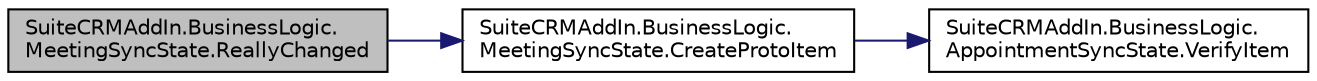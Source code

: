 digraph "SuiteCRMAddIn.BusinessLogic.MeetingSyncState.ReallyChanged"
{
  edge [fontname="Helvetica",fontsize="10",labelfontname="Helvetica",labelfontsize="10"];
  node [fontname="Helvetica",fontsize="10",shape=record];
  rankdir="LR";
  Node9 [label="SuiteCRMAddIn.BusinessLogic.\lMeetingSyncState.ReallyChanged",height=0.2,width=0.4,color="black", fillcolor="grey75", style="filled", fontcolor="black"];
  Node9 -> Node10 [color="midnightblue",fontsize="10",style="solid",fontname="Helvetica"];
  Node10 [label="SuiteCRMAddIn.BusinessLogic.\lMeetingSyncState.CreateProtoItem",height=0.2,width=0.4,color="black", fillcolor="white", style="filled",URL="$class_suite_c_r_m_add_in_1_1_business_logic_1_1_meeting_sync_state.html#ad3f9092e610425b1aa1d0b7dfd9b6bb3",tooltip="Construct a JSON-serialisable representation of my appointment item. "];
  Node10 -> Node11 [color="midnightblue",fontsize="10",style="solid",fontname="Helvetica"];
  Node11 [label="SuiteCRMAddIn.BusinessLogic.\lAppointmentSyncState.VerifyItem",height=0.2,width=0.4,color="black", fillcolor="white", style="filled",URL="$class_suite_c_r_m_add_in_1_1_business_logic_1_1_appointment_sync_state.html#adddbb6eb161b0a14041c73cecd722cea"];
}
